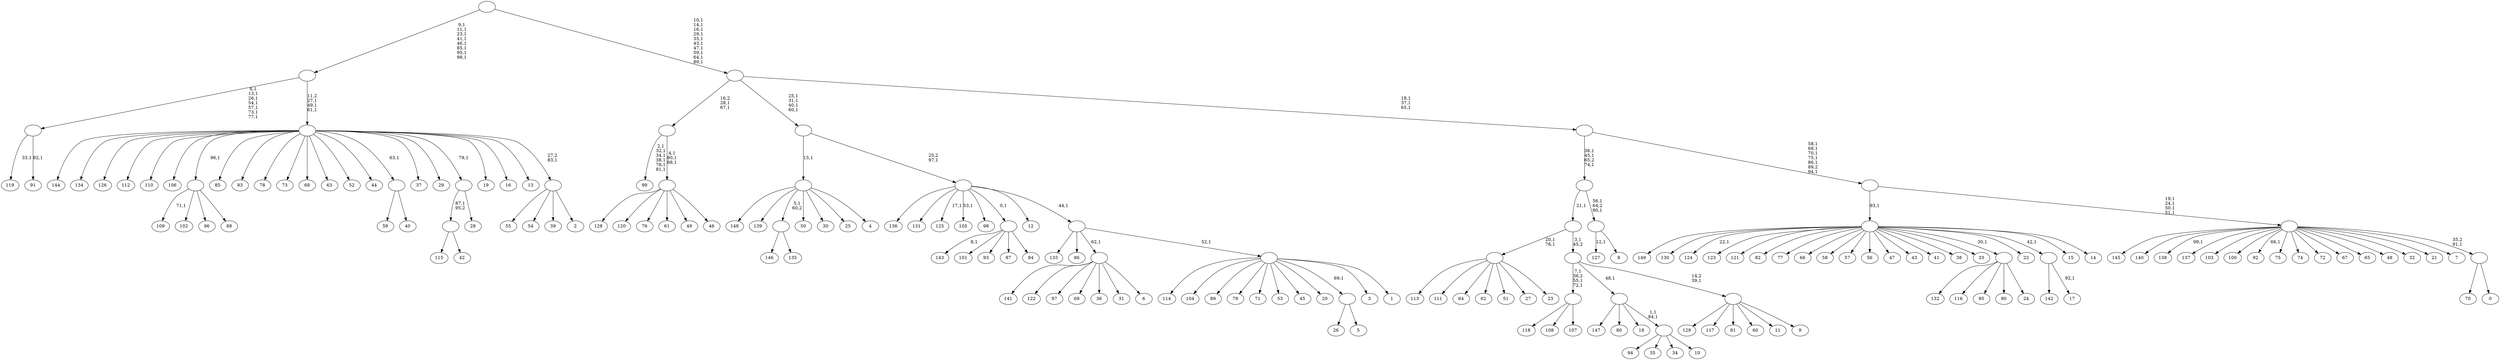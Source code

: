 digraph T {
	250 [label="149"]
	249 [label="148"]
	248 [label="147"]
	247 [label="146"]
	246 [label="145"]
	245 [label="144"]
	244 [label="143"]
	242 [label="142"]
	241 [label="141"]
	240 [label="140"]
	239 [label="139"]
	238 [label="138"]
	236 [label="137"]
	235 [label="136"]
	234 [label="135"]
	233 [label=""]
	232 [label="134"]
	231 [label="133"]
	230 [label="132"]
	229 [label="131"]
	228 [label="130"]
	227 [label="129"]
	226 [label="128"]
	225 [label="127"]
	223 [label="126"]
	222 [label="125"]
	220 [label="124"]
	218 [label="123"]
	217 [label="122"]
	216 [label="121"]
	215 [label="120"]
	214 [label="119"]
	212 [label="118"]
	211 [label="117"]
	210 [label="116"]
	209 [label="115"]
	208 [label="114"]
	207 [label="113"]
	206 [label="112"]
	205 [label="111"]
	204 [label="110"]
	203 [label="109"]
	201 [label="108"]
	200 [label="107"]
	199 [label=""]
	196 [label="106"]
	195 [label="105"]
	193 [label="104"]
	192 [label="103"]
	191 [label="102"]
	190 [label="101"]
	189 [label="100"]
	188 [label="99"]
	181 [label="98"]
	180 [label="97"]
	179 [label="96"]
	178 [label="95"]
	177 [label="94"]
	176 [label="93"]
	175 [label="92"]
	173 [label="91"]
	171 [label=""]
	164 [label="90"]
	163 [label="89"]
	162 [label="88"]
	161 [label=""]
	160 [label="87"]
	159 [label="86"]
	158 [label="85"]
	157 [label="84"]
	156 [label=""]
	155 [label="83"]
	154 [label="82"]
	153 [label="81"]
	152 [label="80"]
	151 [label="79"]
	150 [label="78"]
	149 [label="77"]
	148 [label="76"]
	147 [label="75"]
	146 [label="74"]
	145 [label="73"]
	144 [label="72"]
	143 [label="71"]
	142 [label="70"]
	141 [label="69"]
	140 [label="68"]
	139 [label="67"]
	138 [label="66"]
	137 [label="65"]
	136 [label="64"]
	135 [label="63"]
	134 [label="62"]
	133 [label="61"]
	132 [label="60"]
	131 [label="59"]
	130 [label="58"]
	129 [label="57"]
	128 [label="56"]
	127 [label="55"]
	126 [label="54"]
	125 [label="53"]
	124 [label="52"]
	123 [label="51"]
	122 [label="50"]
	121 [label="49"]
	120 [label="48"]
	119 [label="47"]
	118 [label="46"]
	117 [label=""]
	114 [label=""]
	112 [label="45"]
	111 [label="44"]
	110 [label="43"]
	109 [label="42"]
	108 [label=""]
	107 [label="41"]
	106 [label="40"]
	105 [label=""]
	104 [label="39"]
	103 [label="38"]
	102 [label="37"]
	101 [label="36"]
	100 [label="35"]
	99 [label="34"]
	98 [label="33"]
	97 [label="32"]
	96 [label="31"]
	95 [label="30"]
	94 [label="29"]
	93 [label="28"]
	92 [label=""]
	91 [label="27"]
	90 [label="26"]
	89 [label="25"]
	88 [label="24"]
	87 [label=""]
	86 [label="23"]
	85 [label=""]
	83 [label="22"]
	82 [label="21"]
	81 [label="20"]
	80 [label="19"]
	79 [label="18"]
	78 [label="17"]
	76 [label=""]
	75 [label="16"]
	74 [label="15"]
	73 [label="14"]
	72 [label=""]
	71 [label="13"]
	70 [label="12"]
	69 [label="11"]
	68 [label="10"]
	67 [label=""]
	65 [label=""]
	64 [label="9"]
	63 [label=""]
	62 [label=""]
	61 [label=""]
	60 [label="8"]
	59 [label=""]
	57 [label=""]
	54 [label="7"]
	53 [label="6"]
	52 [label=""]
	51 [label="5"]
	50 [label=""]
	49 [label="4"]
	48 [label=""]
	47 [label="3"]
	46 [label="2"]
	45 [label=""]
	44 [label=""]
	41 [label=""]
	33 [label="1"]
	32 [label=""]
	31 [label=""]
	30 [label=""]
	29 [label=""]
	25 [label="0"]
	24 [label=""]
	23 [label=""]
	19 [label=""]
	13 [label=""]
	10 [label=""]
	0 [label=""]
	233 -> 247 [label=""]
	233 -> 234 [label=""]
	199 -> 212 [label=""]
	199 -> 201 [label=""]
	199 -> 200 [label=""]
	171 -> 173 [label="82,1"]
	171 -> 214 [label="33,1"]
	161 -> 203 [label="71,1"]
	161 -> 191 [label=""]
	161 -> 179 [label=""]
	161 -> 162 [label=""]
	156 -> 244 [label="8,1"]
	156 -> 190 [label=""]
	156 -> 176 [label=""]
	156 -> 160 [label=""]
	156 -> 157 [label=""]
	117 -> 226 [label=""]
	117 -> 215 [label=""]
	117 -> 148 [label=""]
	117 -> 133 [label=""]
	117 -> 121 [label=""]
	117 -> 118 [label=""]
	114 -> 117 [label="4,1\n80,1\n88,1"]
	114 -> 188 [label="2,1\n32,1\n34,1\n38,1\n78,1\n81,1"]
	108 -> 209 [label=""]
	108 -> 109 [label=""]
	105 -> 131 [label=""]
	105 -> 106 [label=""]
	92 -> 108 [label="87,1\n95,2"]
	92 -> 93 [label=""]
	87 -> 230 [label=""]
	87 -> 210 [label=""]
	87 -> 178 [label=""]
	87 -> 164 [label=""]
	87 -> 88 [label=""]
	85 -> 207 [label=""]
	85 -> 205 [label=""]
	85 -> 136 [label=""]
	85 -> 134 [label=""]
	85 -> 123 [label=""]
	85 -> 91 [label=""]
	85 -> 86 [label=""]
	76 -> 78 [label="92,1"]
	76 -> 242 [label=""]
	72 -> 220 [label="22,1"]
	72 -> 250 [label=""]
	72 -> 228 [label=""]
	72 -> 218 [label=""]
	72 -> 216 [label=""]
	72 -> 154 [label=""]
	72 -> 149 [label=""]
	72 -> 138 [label=""]
	72 -> 130 [label=""]
	72 -> 129 [label=""]
	72 -> 128 [label=""]
	72 -> 119 [label=""]
	72 -> 110 [label=""]
	72 -> 107 [label=""]
	72 -> 103 [label=""]
	72 -> 98 [label=""]
	72 -> 87 [label="30,1"]
	72 -> 83 [label=""]
	72 -> 76 [label="42,1"]
	72 -> 74 [label=""]
	72 -> 73 [label=""]
	67 -> 177 [label=""]
	67 -> 100 [label=""]
	67 -> 99 [label=""]
	67 -> 68 [label=""]
	65 -> 67 [label="1,1\n84,1"]
	65 -> 248 [label=""]
	65 -> 152 [label=""]
	65 -> 79 [label=""]
	63 -> 227 [label=""]
	63 -> 211 [label=""]
	63 -> 153 [label=""]
	63 -> 132 [label=""]
	63 -> 69 [label=""]
	63 -> 64 [label=""]
	62 -> 199 [label="7,1\n36,2\n55,1\n72,1"]
	62 -> 65 [label="48,1"]
	62 -> 63 [label="14,2\n39,1"]
	61 -> 85 [label="20,1\n76,1"]
	61 -> 62 [label="3,1\n45,2"]
	59 -> 225 [label="12,1"]
	59 -> 60 [label=""]
	57 -> 59 [label="56,1\n64,2\n90,1"]
	57 -> 61 [label="21,1"]
	52 -> 241 [label=""]
	52 -> 217 [label=""]
	52 -> 180 [label=""]
	52 -> 141 [label=""]
	52 -> 101 [label=""]
	52 -> 96 [label=""]
	52 -> 53 [label=""]
	50 -> 90 [label=""]
	50 -> 51 [label=""]
	48 -> 249 [label=""]
	48 -> 239 [label=""]
	48 -> 233 [label="5,1\n60,2"]
	48 -> 122 [label=""]
	48 -> 95 [label=""]
	48 -> 89 [label=""]
	48 -> 49 [label=""]
	45 -> 127 [label=""]
	45 -> 126 [label=""]
	45 -> 104 [label=""]
	45 -> 46 [label=""]
	44 -> 245 [label=""]
	44 -> 232 [label=""]
	44 -> 223 [label=""]
	44 -> 206 [label=""]
	44 -> 204 [label=""]
	44 -> 196 [label=""]
	44 -> 161 [label="96,1"]
	44 -> 158 [label=""]
	44 -> 155 [label=""]
	44 -> 150 [label=""]
	44 -> 145 [label=""]
	44 -> 140 [label=""]
	44 -> 135 [label=""]
	44 -> 124 [label=""]
	44 -> 111 [label=""]
	44 -> 105 [label="63,1"]
	44 -> 102 [label=""]
	44 -> 94 [label=""]
	44 -> 92 [label="79,1"]
	44 -> 80 [label=""]
	44 -> 75 [label=""]
	44 -> 71 [label=""]
	44 -> 45 [label="27,2\n83,1"]
	41 -> 44 [label="11,2\n27,1\n49,1\n61,1"]
	41 -> 171 [label="6,1\n13,1\n26,1\n54,1\n57,1\n73,1\n77,1"]
	32 -> 208 [label=""]
	32 -> 193 [label=""]
	32 -> 163 [label=""]
	32 -> 151 [label=""]
	32 -> 143 [label=""]
	32 -> 125 [label=""]
	32 -> 112 [label=""]
	32 -> 81 [label=""]
	32 -> 50 [label="69,1"]
	32 -> 47 [label=""]
	32 -> 33 [label=""]
	31 -> 231 [label=""]
	31 -> 159 [label=""]
	31 -> 52 [label="62,1"]
	31 -> 32 [label="52,1"]
	30 -> 195 [label="53,1"]
	30 -> 222 [label="17,1"]
	30 -> 235 [label=""]
	30 -> 229 [label=""]
	30 -> 181 [label=""]
	30 -> 156 [label="0,1"]
	30 -> 70 [label=""]
	30 -> 31 [label="44,1"]
	29 -> 48 [label="15,1"]
	29 -> 30 [label="25,2\n97,1"]
	24 -> 142 [label=""]
	24 -> 25 [label=""]
	23 -> 175 [label="66,1"]
	23 -> 238 [label="99,1"]
	23 -> 246 [label=""]
	23 -> 240 [label=""]
	23 -> 236 [label=""]
	23 -> 192 [label=""]
	23 -> 189 [label=""]
	23 -> 147 [label=""]
	23 -> 146 [label=""]
	23 -> 144 [label=""]
	23 -> 139 [label=""]
	23 -> 137 [label=""]
	23 -> 120 [label=""]
	23 -> 97 [label=""]
	23 -> 82 [label=""]
	23 -> 54 [label=""]
	23 -> 24 [label="35,2\n91,1"]
	19 -> 23 [label="19,1\n24,1\n50,1\n51,1"]
	19 -> 72 [label="93,1"]
	13 -> 19 [label="58,1\n68,1\n70,1\n75,1\n86,1\n89,2\n94,1"]
	13 -> 57 [label="36,1\n45,1\n65,2\n74,1"]
	10 -> 13 [label="18,1\n37,1\n65,1"]
	10 -> 29 [label="25,1\n31,1\n40,1\n60,1"]
	10 -> 114 [label="16,2\n28,1\n67,1"]
	0 -> 10 [label="10,1\n14,1\n16,1\n29,1\n35,1\n43,1\n47,1\n59,1\n64,1\n89,1"]
	0 -> 41 [label="9,1\n11,1\n23,1\n41,1\n46,1\n85,1\n95,1\n98,1"]
}
